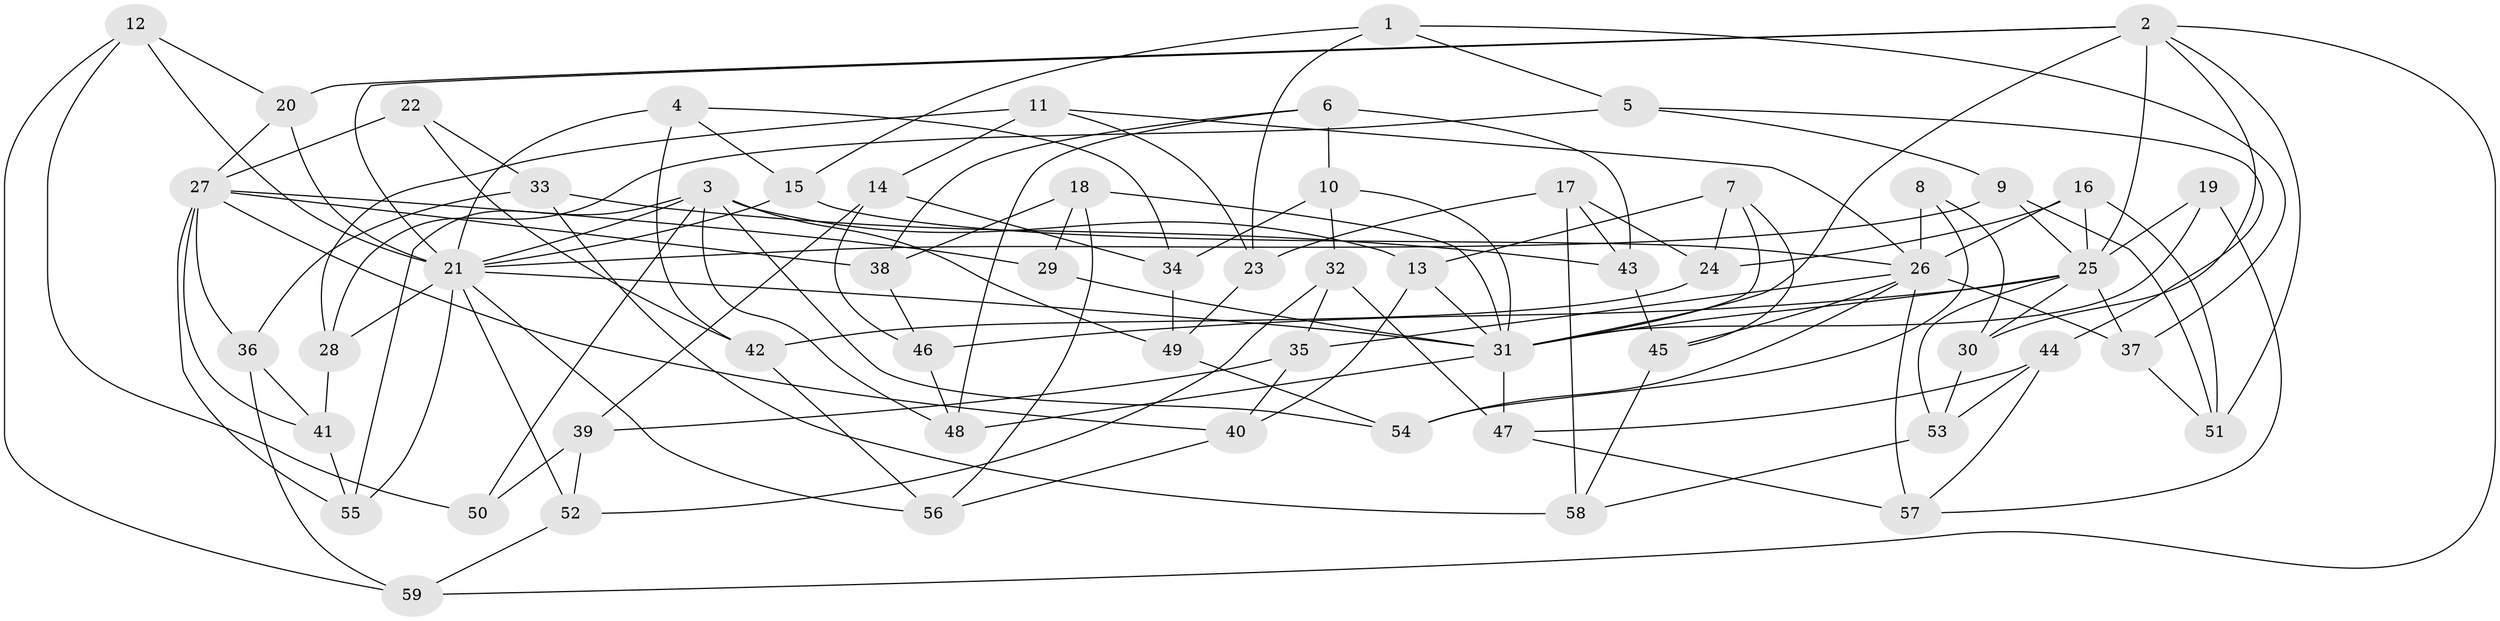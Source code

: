 // original degree distribution, {4: 1.0}
// Generated by graph-tools (version 1.1) at 2025/54/03/04/25 22:54:03]
// undirected, 59 vertices, 133 edges
graph export_dot {
  node [color=gray90,style=filled];
  1;
  2;
  3;
  4;
  5;
  6;
  7;
  8;
  9;
  10;
  11;
  12;
  13;
  14;
  15;
  16;
  17;
  18;
  19;
  20;
  21;
  22;
  23;
  24;
  25;
  26;
  27;
  28;
  29;
  30;
  31;
  32;
  33;
  34;
  35;
  36;
  37;
  38;
  39;
  40;
  41;
  42;
  43;
  44;
  45;
  46;
  47;
  48;
  49;
  50;
  51;
  52;
  53;
  54;
  55;
  56;
  57;
  58;
  59;
  1 -- 5 [weight=1.0];
  1 -- 15 [weight=1.0];
  1 -- 23 [weight=1.0];
  1 -- 37 [weight=1.0];
  2 -- 20 [weight=1.0];
  2 -- 21 [weight=1.0];
  2 -- 25 [weight=2.0];
  2 -- 30 [weight=1.0];
  2 -- 31 [weight=1.0];
  2 -- 51 [weight=1.0];
  2 -- 59 [weight=1.0];
  3 -- 13 [weight=1.0];
  3 -- 21 [weight=1.0];
  3 -- 48 [weight=1.0];
  3 -- 49 [weight=1.0];
  3 -- 50 [weight=2.0];
  3 -- 54 [weight=1.0];
  3 -- 55 [weight=1.0];
  4 -- 15 [weight=1.0];
  4 -- 21 [weight=1.0];
  4 -- 34 [weight=1.0];
  4 -- 42 [weight=1.0];
  5 -- 9 [weight=1.0];
  5 -- 28 [weight=1.0];
  5 -- 44 [weight=1.0];
  6 -- 10 [weight=1.0];
  6 -- 38 [weight=1.0];
  6 -- 43 [weight=1.0];
  6 -- 48 [weight=1.0];
  7 -- 13 [weight=1.0];
  7 -- 24 [weight=1.0];
  7 -- 31 [weight=1.0];
  7 -- 45 [weight=1.0];
  8 -- 26 [weight=2.0];
  8 -- 30 [weight=1.0];
  8 -- 54 [weight=1.0];
  9 -- 21 [weight=1.0];
  9 -- 25 [weight=1.0];
  9 -- 51 [weight=1.0];
  10 -- 31 [weight=1.0];
  10 -- 32 [weight=1.0];
  10 -- 34 [weight=1.0];
  11 -- 14 [weight=1.0];
  11 -- 23 [weight=1.0];
  11 -- 26 [weight=1.0];
  11 -- 28 [weight=1.0];
  12 -- 20 [weight=1.0];
  12 -- 21 [weight=1.0];
  12 -- 50 [weight=1.0];
  12 -- 59 [weight=1.0];
  13 -- 31 [weight=1.0];
  13 -- 40 [weight=1.0];
  14 -- 34 [weight=1.0];
  14 -- 39 [weight=1.0];
  14 -- 46 [weight=1.0];
  15 -- 21 [weight=1.0];
  15 -- 26 [weight=1.0];
  16 -- 24 [weight=1.0];
  16 -- 25 [weight=1.0];
  16 -- 26 [weight=1.0];
  16 -- 51 [weight=1.0];
  17 -- 23 [weight=1.0];
  17 -- 24 [weight=1.0];
  17 -- 43 [weight=1.0];
  17 -- 58 [weight=1.0];
  18 -- 29 [weight=1.0];
  18 -- 31 [weight=1.0];
  18 -- 38 [weight=1.0];
  18 -- 56 [weight=1.0];
  19 -- 25 [weight=2.0];
  19 -- 31 [weight=1.0];
  19 -- 57 [weight=1.0];
  20 -- 21 [weight=1.0];
  20 -- 27 [weight=1.0];
  21 -- 28 [weight=1.0];
  21 -- 31 [weight=1.0];
  21 -- 52 [weight=1.0];
  21 -- 55 [weight=1.0];
  21 -- 56 [weight=1.0];
  22 -- 27 [weight=2.0];
  22 -- 33 [weight=1.0];
  22 -- 42 [weight=1.0];
  23 -- 49 [weight=1.0];
  24 -- 42 [weight=1.0];
  25 -- 30 [weight=1.0];
  25 -- 31 [weight=2.0];
  25 -- 37 [weight=1.0];
  25 -- 46 [weight=1.0];
  25 -- 53 [weight=1.0];
  26 -- 35 [weight=1.0];
  26 -- 37 [weight=1.0];
  26 -- 45 [weight=1.0];
  26 -- 54 [weight=1.0];
  26 -- 57 [weight=1.0];
  27 -- 29 [weight=2.0];
  27 -- 36 [weight=1.0];
  27 -- 38 [weight=1.0];
  27 -- 40 [weight=1.0];
  27 -- 41 [weight=1.0];
  27 -- 55 [weight=1.0];
  28 -- 41 [weight=1.0];
  29 -- 31 [weight=1.0];
  30 -- 53 [weight=1.0];
  31 -- 47 [weight=1.0];
  31 -- 48 [weight=1.0];
  32 -- 35 [weight=1.0];
  32 -- 47 [weight=1.0];
  32 -- 52 [weight=1.0];
  33 -- 36 [weight=1.0];
  33 -- 43 [weight=1.0];
  33 -- 58 [weight=1.0];
  34 -- 49 [weight=1.0];
  35 -- 39 [weight=1.0];
  35 -- 40 [weight=1.0];
  36 -- 41 [weight=1.0];
  36 -- 59 [weight=1.0];
  37 -- 51 [weight=1.0];
  38 -- 46 [weight=1.0];
  39 -- 50 [weight=1.0];
  39 -- 52 [weight=1.0];
  40 -- 56 [weight=1.0];
  41 -- 55 [weight=1.0];
  42 -- 56 [weight=1.0];
  43 -- 45 [weight=1.0];
  44 -- 47 [weight=1.0];
  44 -- 53 [weight=1.0];
  44 -- 57 [weight=1.0];
  45 -- 58 [weight=1.0];
  46 -- 48 [weight=1.0];
  47 -- 57 [weight=1.0];
  49 -- 54 [weight=1.0];
  52 -- 59 [weight=1.0];
  53 -- 58 [weight=1.0];
}
